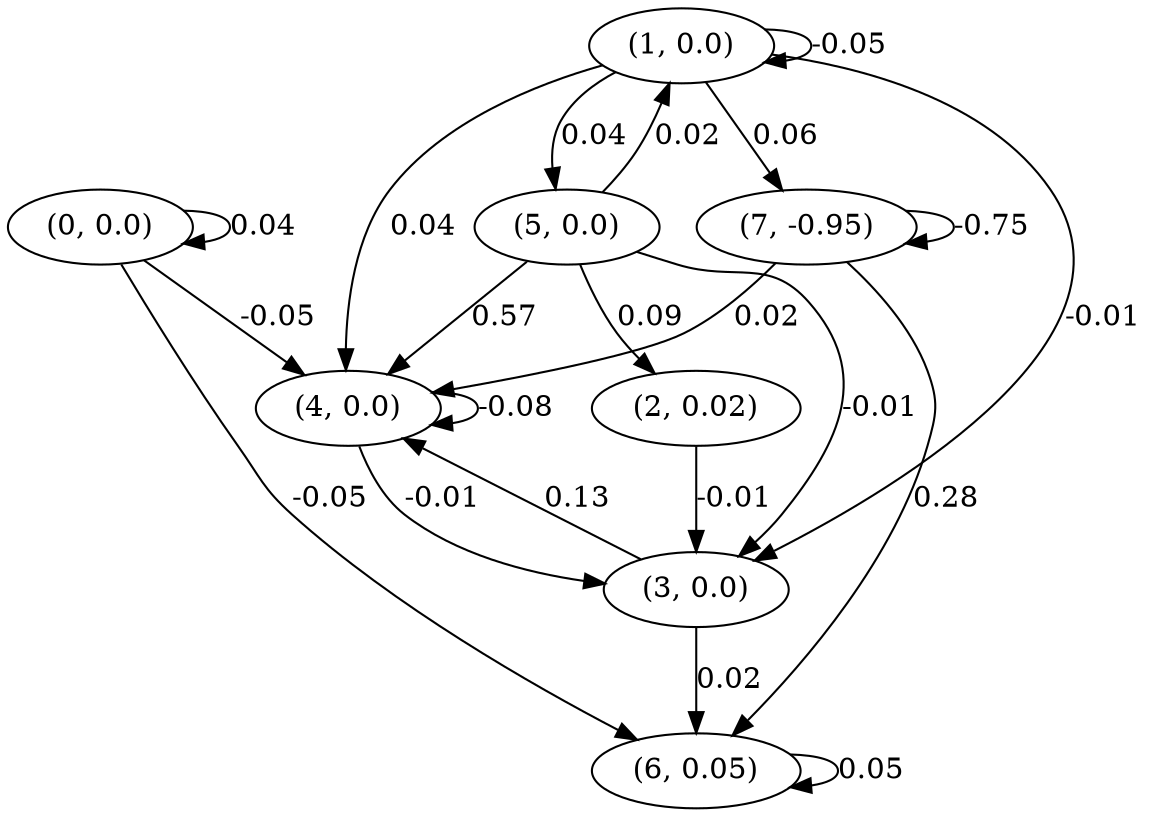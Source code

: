 digraph {
    0 [ label = "(0, 0.0)" ]
    1 [ label = "(1, 0.0)" ]
    2 [ label = "(2, 0.02)" ]
    3 [ label = "(3, 0.0)" ]
    4 [ label = "(4, 0.0)" ]
    5 [ label = "(5, 0.0)" ]
    6 [ label = "(6, 0.05)" ]
    7 [ label = "(7, -0.95)" ]
    0 -> 0 [ label = "0.04" ]
    1 -> 1 [ label = "-0.05" ]
    4 -> 4 [ label = "-0.08" ]
    6 -> 6 [ label = "0.05" ]
    7 -> 7 [ label = "-0.75" ]
    5 -> 1 [ label = "0.02" ]
    5 -> 2 [ label = "0.09" ]
    1 -> 3 [ label = "-0.01" ]
    2 -> 3 [ label = "-0.01" ]
    4 -> 3 [ label = "-0.01" ]
    5 -> 3 [ label = "-0.01" ]
    0 -> 4 [ label = "-0.05" ]
    1 -> 4 [ label = "0.04" ]
    3 -> 4 [ label = "0.13" ]
    5 -> 4 [ label = "0.57" ]
    7 -> 4 [ label = "0.02" ]
    1 -> 5 [ label = "0.04" ]
    0 -> 6 [ label = "-0.05" ]
    3 -> 6 [ label = "0.02" ]
    7 -> 6 [ label = "0.28" ]
    1 -> 7 [ label = "0.06" ]
}

